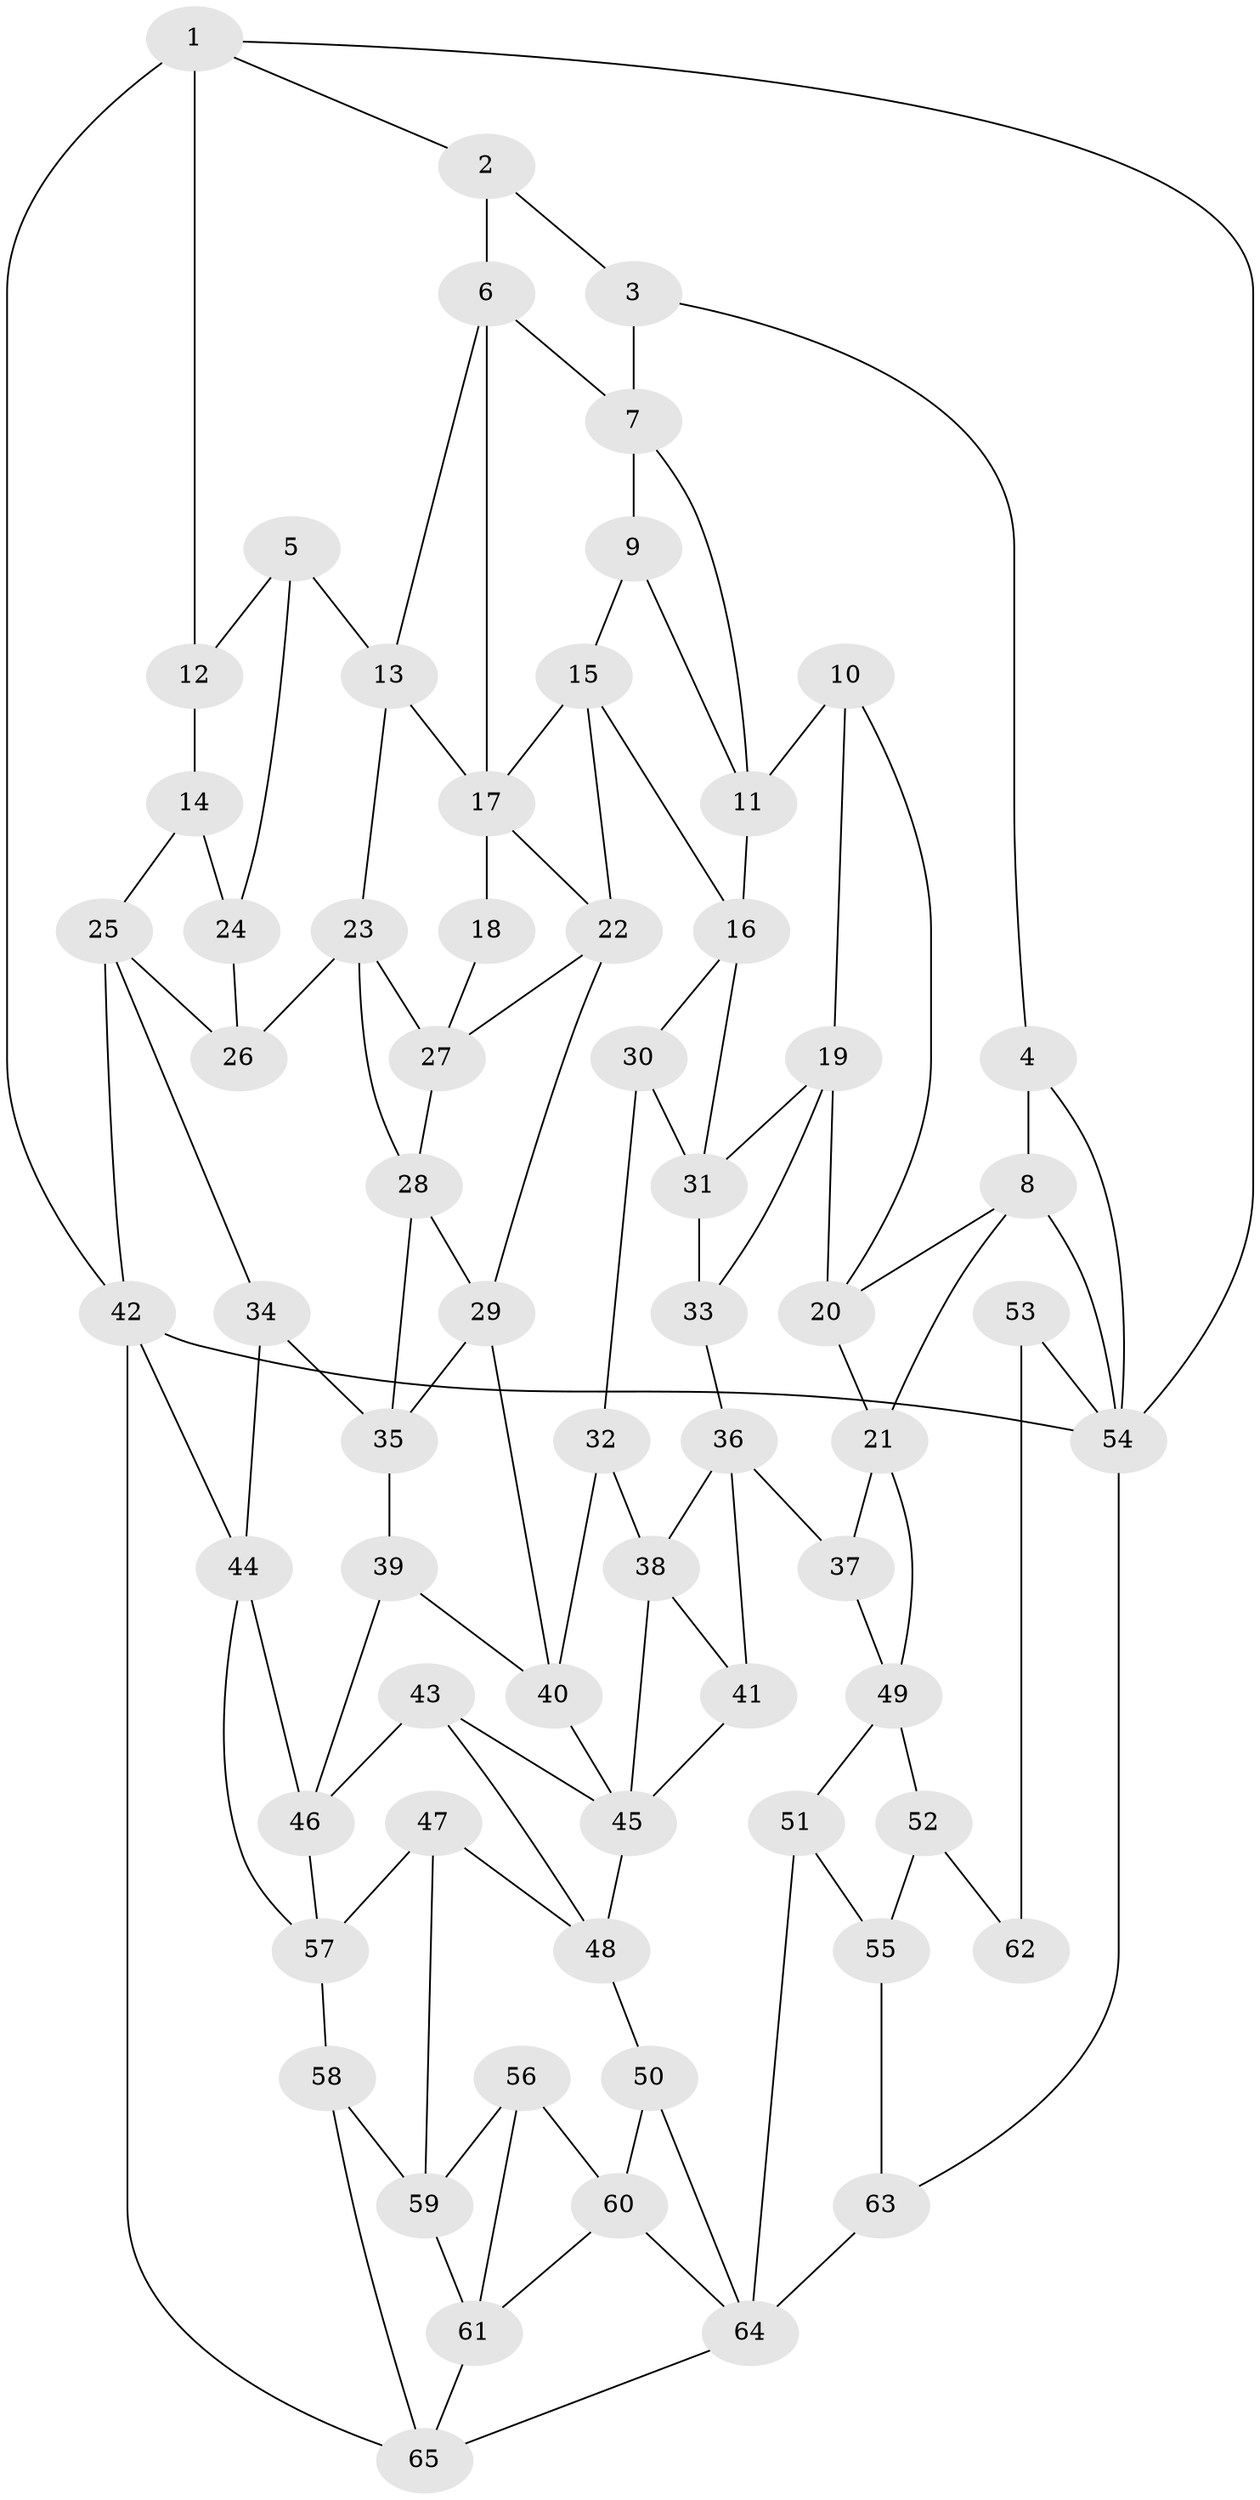 // original degree distribution, {3: 0.03076923076923077, 4: 0.23076923076923078, 6: 0.24615384615384617, 5: 0.49230769230769234}
// Generated by graph-tools (version 1.1) at 2025/03/03/09/25 03:03:25]
// undirected, 65 vertices, 117 edges
graph export_dot {
graph [start="1"]
  node [color=gray90,style=filled];
  1;
  2;
  3;
  4;
  5;
  6;
  7;
  8;
  9;
  10;
  11;
  12;
  13;
  14;
  15;
  16;
  17;
  18;
  19;
  20;
  21;
  22;
  23;
  24;
  25;
  26;
  27;
  28;
  29;
  30;
  31;
  32;
  33;
  34;
  35;
  36;
  37;
  38;
  39;
  40;
  41;
  42;
  43;
  44;
  45;
  46;
  47;
  48;
  49;
  50;
  51;
  52;
  53;
  54;
  55;
  56;
  57;
  58;
  59;
  60;
  61;
  62;
  63;
  64;
  65;
  1 -- 2 [weight=1.0];
  1 -- 12 [weight=2.0];
  1 -- 42 [weight=1.0];
  1 -- 54 [weight=1.0];
  2 -- 3 [weight=1.0];
  2 -- 6 [weight=1.0];
  3 -- 4 [weight=1.0];
  3 -- 7 [weight=1.0];
  4 -- 8 [weight=1.0];
  4 -- 54 [weight=1.0];
  5 -- 12 [weight=1.0];
  5 -- 13 [weight=1.0];
  5 -- 24 [weight=1.0];
  6 -- 7 [weight=1.0];
  6 -- 13 [weight=1.0];
  6 -- 17 [weight=1.0];
  7 -- 9 [weight=1.0];
  7 -- 11 [weight=1.0];
  8 -- 20 [weight=1.0];
  8 -- 21 [weight=1.0];
  8 -- 54 [weight=1.0];
  9 -- 11 [weight=1.0];
  9 -- 15 [weight=1.0];
  10 -- 11 [weight=1.0];
  10 -- 19 [weight=1.0];
  10 -- 20 [weight=1.0];
  11 -- 16 [weight=1.0];
  12 -- 14 [weight=1.0];
  13 -- 17 [weight=1.0];
  13 -- 23 [weight=1.0];
  14 -- 24 [weight=1.0];
  14 -- 25 [weight=1.0];
  15 -- 16 [weight=1.0];
  15 -- 17 [weight=1.0];
  15 -- 22 [weight=1.0];
  16 -- 30 [weight=1.0];
  16 -- 31 [weight=1.0];
  17 -- 18 [weight=2.0];
  17 -- 22 [weight=1.0];
  18 -- 27 [weight=1.0];
  19 -- 20 [weight=1.0];
  19 -- 31 [weight=1.0];
  19 -- 33 [weight=1.0];
  20 -- 21 [weight=1.0];
  21 -- 37 [weight=1.0];
  21 -- 49 [weight=1.0];
  22 -- 27 [weight=1.0];
  22 -- 29 [weight=1.0];
  23 -- 26 [weight=1.0];
  23 -- 27 [weight=1.0];
  23 -- 28 [weight=1.0];
  24 -- 26 [weight=3.0];
  25 -- 26 [weight=1.0];
  25 -- 34 [weight=1.0];
  25 -- 42 [weight=1.0];
  27 -- 28 [weight=1.0];
  28 -- 29 [weight=1.0];
  28 -- 35 [weight=1.0];
  29 -- 35 [weight=1.0];
  29 -- 40 [weight=1.0];
  30 -- 31 [weight=1.0];
  30 -- 32 [weight=1.0];
  31 -- 33 [weight=1.0];
  32 -- 38 [weight=2.0];
  32 -- 40 [weight=1.0];
  33 -- 36 [weight=1.0];
  34 -- 35 [weight=1.0];
  34 -- 44 [weight=1.0];
  35 -- 39 [weight=1.0];
  36 -- 37 [weight=1.0];
  36 -- 38 [weight=2.0];
  36 -- 41 [weight=1.0];
  37 -- 49 [weight=1.0];
  38 -- 41 [weight=1.0];
  38 -- 45 [weight=1.0];
  39 -- 40 [weight=1.0];
  39 -- 46 [weight=1.0];
  40 -- 45 [weight=1.0];
  41 -- 45 [weight=1.0];
  42 -- 44 [weight=1.0];
  42 -- 54 [weight=1.0];
  42 -- 65 [weight=1.0];
  43 -- 45 [weight=1.0];
  43 -- 46 [weight=1.0];
  43 -- 48 [weight=1.0];
  44 -- 46 [weight=1.0];
  44 -- 57 [weight=1.0];
  45 -- 48 [weight=1.0];
  46 -- 57 [weight=1.0];
  47 -- 48 [weight=1.0];
  47 -- 57 [weight=1.0];
  47 -- 59 [weight=1.0];
  48 -- 50 [weight=1.0];
  49 -- 51 [weight=1.0];
  49 -- 52 [weight=1.0];
  50 -- 60 [weight=1.0];
  50 -- 64 [weight=1.0];
  51 -- 55 [weight=1.0];
  51 -- 64 [weight=1.0];
  52 -- 55 [weight=1.0];
  52 -- 62 [weight=1.0];
  53 -- 54 [weight=1.0];
  53 -- 62 [weight=2.0];
  54 -- 63 [weight=1.0];
  55 -- 63 [weight=1.0];
  56 -- 59 [weight=1.0];
  56 -- 60 [weight=1.0];
  56 -- 61 [weight=1.0];
  57 -- 58 [weight=1.0];
  58 -- 59 [weight=1.0];
  58 -- 65 [weight=1.0];
  59 -- 61 [weight=1.0];
  60 -- 61 [weight=1.0];
  60 -- 64 [weight=1.0];
  61 -- 65 [weight=1.0];
  63 -- 64 [weight=2.0];
  64 -- 65 [weight=1.0];
}
